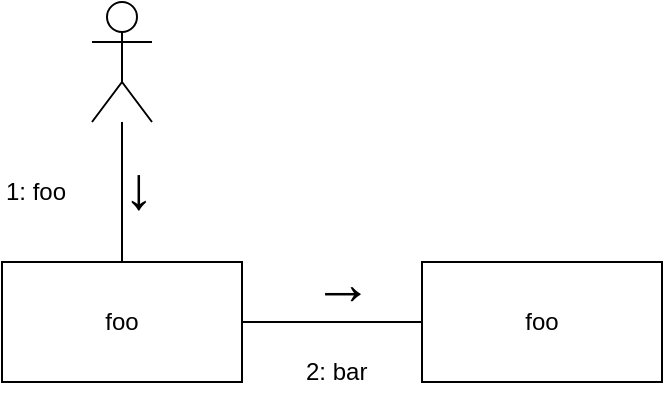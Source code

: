 <mxfile version="20.8.22" type="device"><diagram name="Page-1" id="pp3IRjEuQvAC9f_K5hRs"><mxGraphModel dx="1356" dy="746" grid="1" gridSize="10" guides="1" tooltips="1" connect="1" arrows="1" fold="1" page="1" pageScale="1" pageWidth="827" pageHeight="1169" math="0" shadow="0"><root><mxCell id="0"/><mxCell id="1" parent="0"/><mxCell id="9hMB4xSjrCs5k5hV9Mz8-1" value="" style="shape=umlActor;verticalLabelPosition=bottom;verticalAlign=top;html=1;outlineConnect=0;" vertex="1" parent="1"><mxGeometry x="225" y="170" width="30" height="60" as="geometry"/></mxCell><mxCell id="9hMB4xSjrCs5k5hV9Mz8-2" value="foo" style="rounded=0;whiteSpace=wrap;html=1;" vertex="1" parent="1"><mxGeometry x="180" y="300" width="120" height="60" as="geometry"/></mxCell><mxCell id="9hMB4xSjrCs5k5hV9Mz8-3" value="" style="endArrow=none;html=1;rounded=0;fontSize=12;" edge="1" parent="1" source="9hMB4xSjrCs5k5hV9Mz8-2" target="9hMB4xSjrCs5k5hV9Mz8-5"><mxGeometry width="50" height="50" relative="1" as="geometry"><mxPoint x="410" y="220" as="sourcePoint"/><mxPoint x="440" y="190" as="targetPoint"/></mxGeometry></mxCell><mxCell id="9hMB4xSjrCs5k5hV9Mz8-4" value="&lt;font style=&quot;font-size: 30px;&quot;&gt;→&lt;/font&gt;" style="edgeLabel;html=1;align=center;verticalAlign=middle;resizable=0;points=[];labelBackgroundColor=none;fontSize=30;fontStyle=0" vertex="1" connectable="0" parent="9hMB4xSjrCs5k5hV9Mz8-3"><mxGeometry x="0.5" y="2" relative="1" as="geometry"><mxPoint x="-18" y="-18" as="offset"/></mxGeometry></mxCell><mxCell id="9hMB4xSjrCs5k5hV9Mz8-5" value="foo" style="rounded=0;whiteSpace=wrap;html=1;" vertex="1" parent="1"><mxGeometry x="390" y="300" width="120" height="60" as="geometry"/></mxCell><mxCell id="9hMB4xSjrCs5k5hV9Mz8-6" value="1: foo" style="text;html=1;strokeColor=none;fillColor=none;align=left;verticalAlign=middle;whiteSpace=wrap;rounded=0;fontSize=12;" vertex="1" parent="1"><mxGeometry x="180" y="250" width="50" height="30" as="geometry"/></mxCell><mxCell id="9hMB4xSjrCs5k5hV9Mz8-7" value="2: bar" style="text;html=1;strokeColor=none;fillColor=none;align=left;verticalAlign=middle;whiteSpace=wrap;rounded=0;fontSize=12;" vertex="1" parent="1"><mxGeometry x="330" y="340" width="50" height="30" as="geometry"/></mxCell><mxCell id="9hMB4xSjrCs5k5hV9Mz8-8" value="" style="endArrow=none;html=1;rounded=0;fontSize=12;" edge="1" parent="1" source="9hMB4xSjrCs5k5hV9Mz8-1" target="9hMB4xSjrCs5k5hV9Mz8-2"><mxGeometry width="50" height="50" relative="1" as="geometry"><mxPoint x="260" y="270" as="sourcePoint"/><mxPoint x="290" y="240" as="targetPoint"/></mxGeometry></mxCell><mxCell id="9hMB4xSjrCs5k5hV9Mz8-9" value="&lt;font style=&quot;font-size: 30px;&quot;&gt;→&lt;/font&gt;" style="edgeLabel;html=1;align=center;verticalAlign=middle;resizable=0;points=[];labelBackgroundColor=none;fontSize=30;fontStyle=0;rotation=90;" vertex="1" connectable="0" parent="9hMB4xSjrCs5k5hV9Mz8-8"><mxGeometry x="0.5" y="2" relative="1" as="geometry"><mxPoint x="13" y="-18" as="offset"/></mxGeometry></mxCell></root></mxGraphModel></diagram></mxfile>